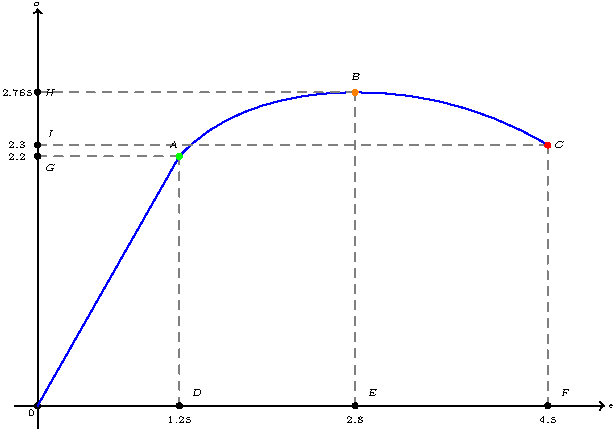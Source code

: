 // Declaring necessary settings.
settings.outformat = "png";
unitsize(2cm);
defaultpen(fontsize(5pt));

// Defining necessary labels.
Label Lx = Label("$\epsilon$", position = EndPoint);
Label Ly = Label("$\sigma$", position = EndPoint);
Label L000 = Label("$0$", position = BeginPoint, align = 1W + S);

// Drawing the origin.
dot((0,0), L = L000);

// Drawing the 2-D coordinate axes.
draw((-0.2, 0) -- (5, 0), arrow = Arrow(TeXHead), L = Lx);
draw((0, -0.2) -- (0, 3.5), arrow = Arrow(TeXHead), L = Ly);

// Drawing a line for representing a ductile material in the stress-strain curve.
draw((0, 0) -- (1.25, 2.2){2.5, 2.75} .. (2.5, 2.75) .. (4.5, 2.3), blue);
draw((4.5, 2.3), marker = Mark[6]);

// Drawing the dashed line to to connect A, B and C with the stress and strain axis.
draw((1.25, 2.2) -- (1.25, 0), dashed+gray);
draw((1.25, 2.2) -- (0, 2.2), dashed+gray);

draw((2.8, 2.765) -- (2.8, 0), dashed+gray);
draw((2.8, 2.765) -- (0, 2.765), dashed+gray);

draw((4.5, 2.3) -- (4.5, 0), dashed+gray);
draw((4.5, 2.3) -- (0, 2.3), dashed+gray);

// Drawing the points and labels indicating yield, UTS and fracture stress.
dot((1.25, 2.2), green);
label("$A$", (1.2, 2.3));
dot((2.8, 2.765), orange);
label("$B$", (2.8, 2.9));
dot((4.5, 2.3), red);
label("$C$", (4.6, 2.3));

// Drawing dots to represent stresses and strains at points A, B and C.
dot((1.25, 0));
label("$1.25$", (1.25, -0.12));
label("$D$", (1.4, 0.12));

dot((2.8, 0));
label("2.8", (2.8, -0.12));
label("$E$", (2.95, 0.12));

dot((4.5, 0));
label("4.5", (4.5, -0.12));
label("$F$", (4.65, 0.12));

dot((0, 2.2));
label("2.2", (-0.18, 2.2));
label("$G$", (0.11, 2.1));

dot((0, 2.765));
label("2.765", (-0.18, 2.765));
label("$H$", (0.11, 2.765));

dot((0, 2.3));
label("2.3", (-0.18, 2.3));
label("$I$", (0.11, 2.4));
